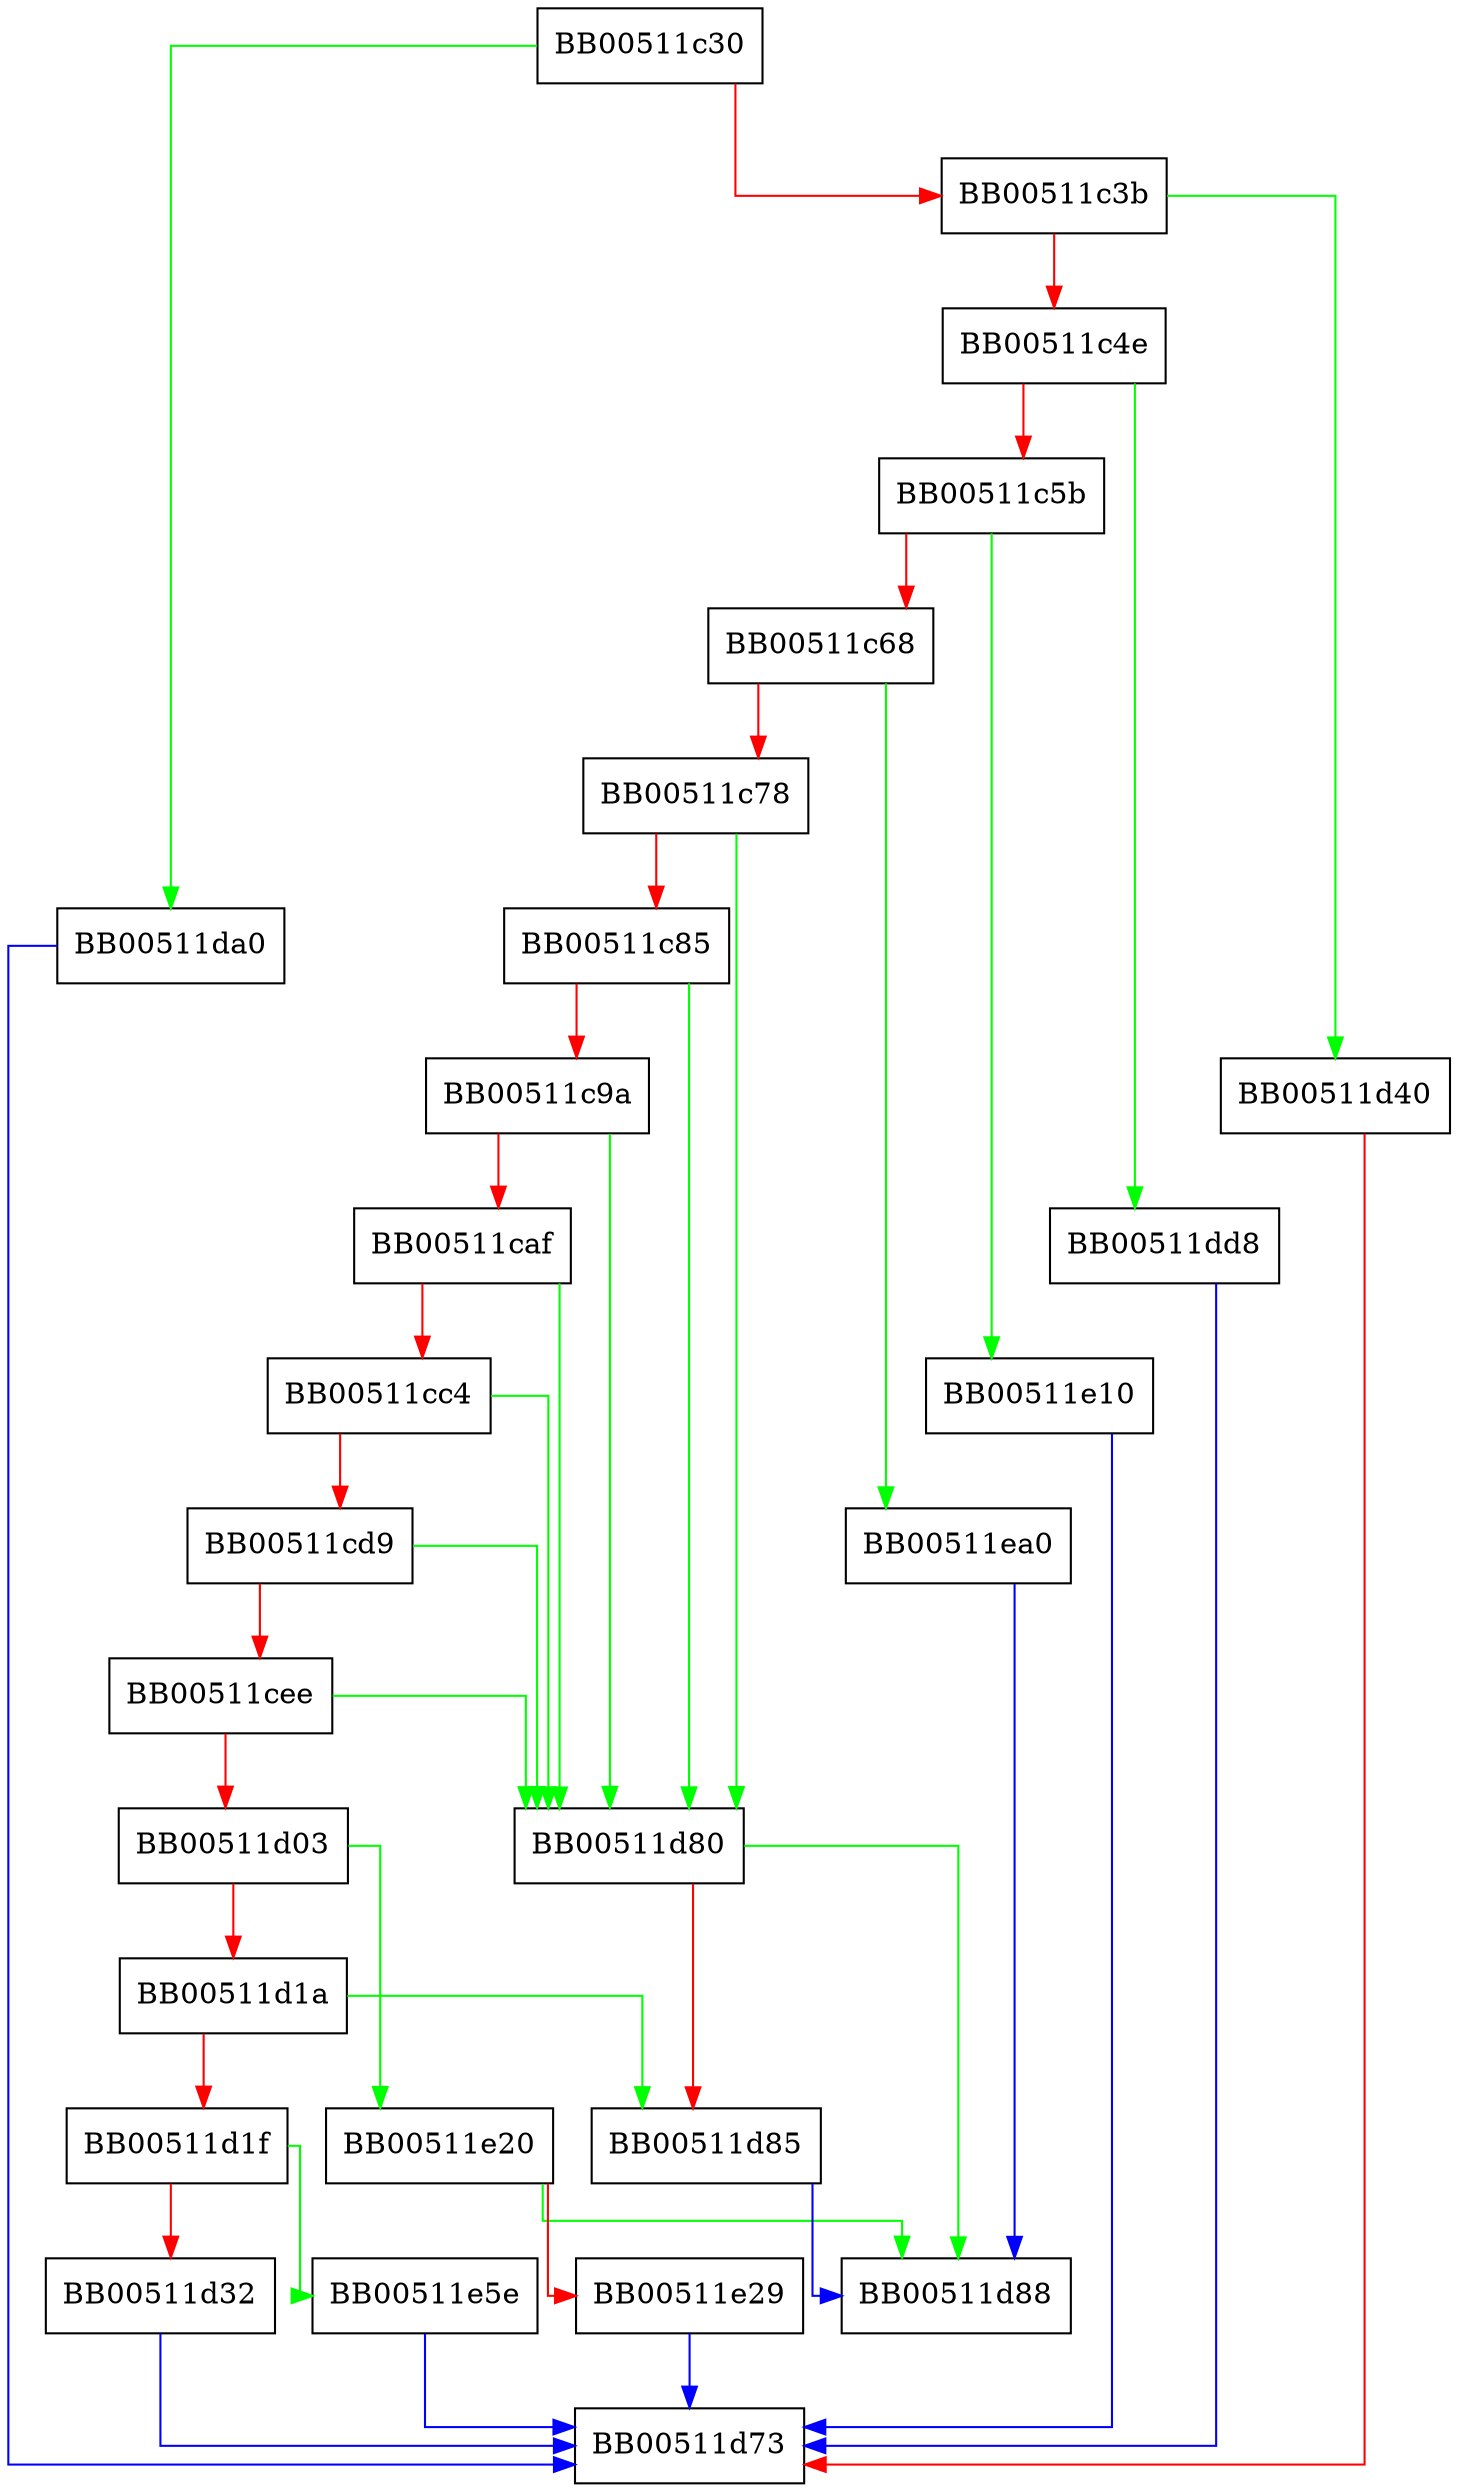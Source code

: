 digraph ASN1_INTEGER_get_int64 {
  node [shape="box"];
  graph [splines=ortho];
  BB00511c30 -> BB00511da0 [color="green"];
  BB00511c30 -> BB00511c3b [color="red"];
  BB00511c3b -> BB00511d40 [color="green"];
  BB00511c3b -> BB00511c4e [color="red"];
  BB00511c4e -> BB00511dd8 [color="green"];
  BB00511c4e -> BB00511c5b [color="red"];
  BB00511c5b -> BB00511e10 [color="green"];
  BB00511c5b -> BB00511c68 [color="red"];
  BB00511c68 -> BB00511ea0 [color="green"];
  BB00511c68 -> BB00511c78 [color="red"];
  BB00511c78 -> BB00511d80 [color="green"];
  BB00511c78 -> BB00511c85 [color="red"];
  BB00511c85 -> BB00511d80 [color="green"];
  BB00511c85 -> BB00511c9a [color="red"];
  BB00511c9a -> BB00511d80 [color="green"];
  BB00511c9a -> BB00511caf [color="red"];
  BB00511caf -> BB00511d80 [color="green"];
  BB00511caf -> BB00511cc4 [color="red"];
  BB00511cc4 -> BB00511d80 [color="green"];
  BB00511cc4 -> BB00511cd9 [color="red"];
  BB00511cd9 -> BB00511d80 [color="green"];
  BB00511cd9 -> BB00511cee [color="red"];
  BB00511cee -> BB00511d80 [color="green"];
  BB00511cee -> BB00511d03 [color="red"];
  BB00511d03 -> BB00511e20 [color="green"];
  BB00511d03 -> BB00511d1a [color="red"];
  BB00511d1a -> BB00511d85 [color="green"];
  BB00511d1a -> BB00511d1f [color="red"];
  BB00511d1f -> BB00511e5e [color="green"];
  BB00511d1f -> BB00511d32 [color="red"];
  BB00511d32 -> BB00511d73 [color="blue"];
  BB00511d40 -> BB00511d73 [color="red"];
  BB00511d80 -> BB00511d88 [color="green"];
  BB00511d80 -> BB00511d85 [color="red"];
  BB00511d85 -> BB00511d88 [color="blue"];
  BB00511da0 -> BB00511d73 [color="blue"];
  BB00511dd8 -> BB00511d73 [color="blue"];
  BB00511e10 -> BB00511d73 [color="blue"];
  BB00511e20 -> BB00511d88 [color="green"];
  BB00511e20 -> BB00511e29 [color="red"];
  BB00511e29 -> BB00511d73 [color="blue"];
  BB00511e5e -> BB00511d73 [color="blue"];
  BB00511ea0 -> BB00511d88 [color="blue"];
}